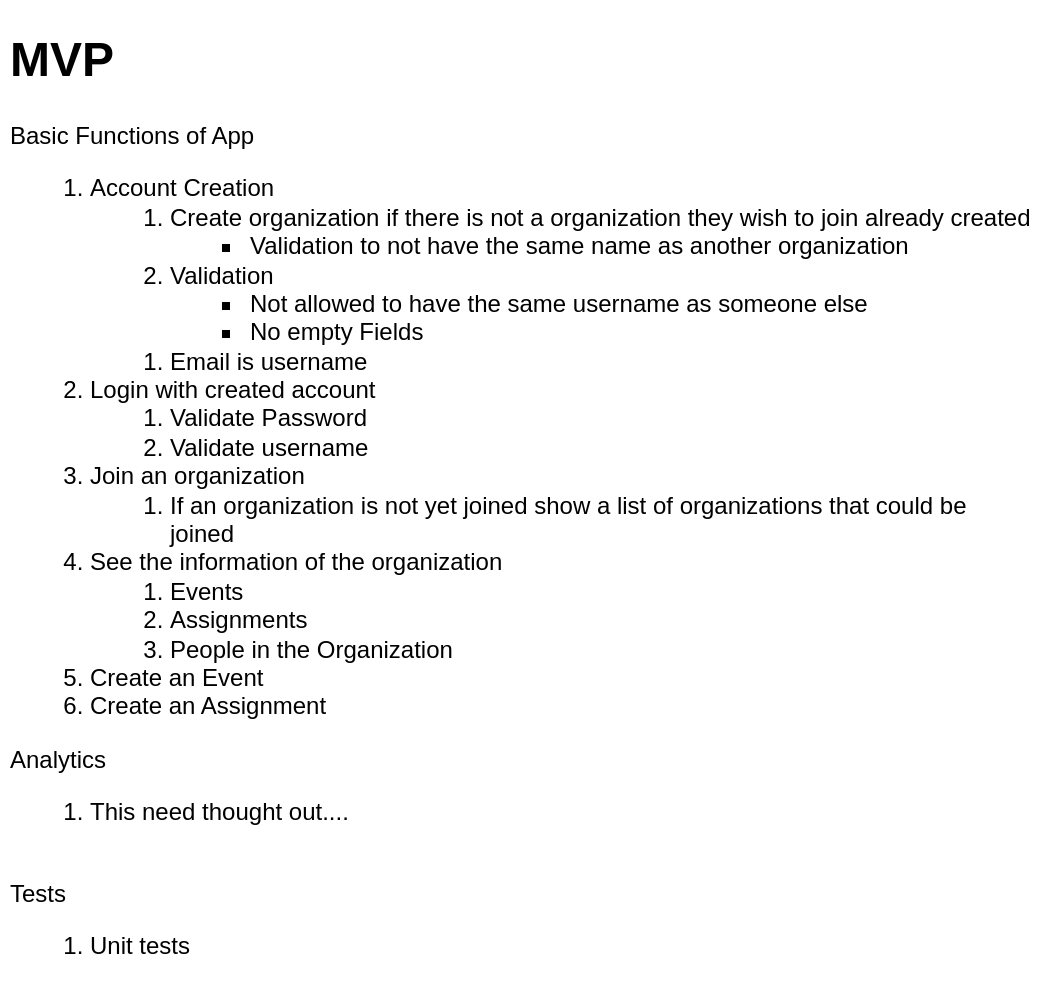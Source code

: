 <mxfile version="15.0.6" type="gitlab">
  <diagram id="RGLgWkfbOrkYHS0e3fRh" name="Page-1">
    <mxGraphModel dx="1426" dy="797" grid="1" gridSize="10" guides="1" tooltips="1" connect="1" arrows="1" fold="1" page="1" pageScale="1" pageWidth="850" pageHeight="1100" math="0" shadow="0">
      <root>
        <mxCell id="0" />
        <mxCell id="1" parent="0" />
        <mxCell id="t722lZnYrscvM99BjGWm-2" value="&lt;h1&gt;MVP&lt;/h1&gt;&lt;div&gt;Basic Functions of App&lt;/div&gt;&lt;div&gt;&lt;ol&gt;&lt;li&gt;Account Creation&lt;/li&gt;&lt;ol&gt;&lt;li&gt;&lt;span style=&quot;white-space: pre&quot;&gt;Create organization if there is not a organization they wish to join already created&lt;/span&gt;&lt;/li&gt;&lt;ul&gt;&lt;li&gt;&lt;span style=&quot;white-space: pre&quot;&gt;Validation to not have the same name as another organization&lt;/span&gt;&lt;/li&gt;&lt;/ul&gt;&lt;li&gt;&lt;span style=&quot;white-space: pre&quot;&gt;Validation&lt;/span&gt;&lt;/li&gt;&lt;/ol&gt;&lt;ul&gt;&lt;ul&gt;&lt;li&gt;&lt;span style=&quot;white-space: pre&quot;&gt;Not allowed to have the same username as someone else&lt;/span&gt;&lt;/li&gt;&lt;/ul&gt;&lt;/ul&gt;&lt;ol&gt;&lt;ul&gt;&lt;li&gt;&lt;span style=&quot;white-space: pre&quot;&gt;No empty Fields&lt;/span&gt;&lt;/li&gt;&lt;/ul&gt;&lt;li&gt;&lt;span style=&quot;white-space: pre&quot;&gt;Email is username&lt;/span&gt;&lt;br&gt;&lt;/li&gt;&lt;/ol&gt;&lt;li&gt;Login with created account&lt;/li&gt;&lt;ol&gt;&lt;li&gt;Validate Password&lt;/li&gt;&lt;li&gt;Validate username&lt;/li&gt;&lt;/ol&gt;&lt;li&gt;Join an organization&lt;/li&gt;&lt;ol&gt;&lt;li&gt;If an organization is not yet joined show a list of organizations that could be joined&lt;/li&gt;&lt;/ol&gt;&lt;li&gt;See the information of the organization&lt;/li&gt;&lt;ol&gt;&lt;li&gt;Events&lt;/li&gt;&lt;li&gt;Assignments&lt;/li&gt;&lt;li&gt;People in the Organization&lt;/li&gt;&lt;/ol&gt;&lt;li&gt;Create an Event&lt;/li&gt;&lt;li&gt;Create an Assignment&lt;/li&gt;&lt;/ol&gt;&lt;div&gt;Analytics&lt;/div&gt;&lt;/div&gt;&lt;div&gt;&lt;ol&gt;&lt;li&gt;This need thought out....&lt;/li&gt;&lt;/ol&gt;&lt;/div&gt;&lt;div&gt;&lt;br&gt;&lt;/div&gt;&lt;div&gt;Tests&lt;/div&gt;&lt;div&gt;&lt;ol&gt;&lt;li&gt;Unit tests&lt;/li&gt;&lt;/ol&gt;&lt;/div&gt;" style="text;html=1;spacing=5;spacingTop=-20;whiteSpace=wrap;overflow=hidden;rounded=0;fillColor=#ffffff;" vertex="1" parent="1">
          <mxGeometry x="10" y="10" width="520" height="480" as="geometry" />
        </mxCell>
      </root>
    </mxGraphModel>
  </diagram>
</mxfile>
